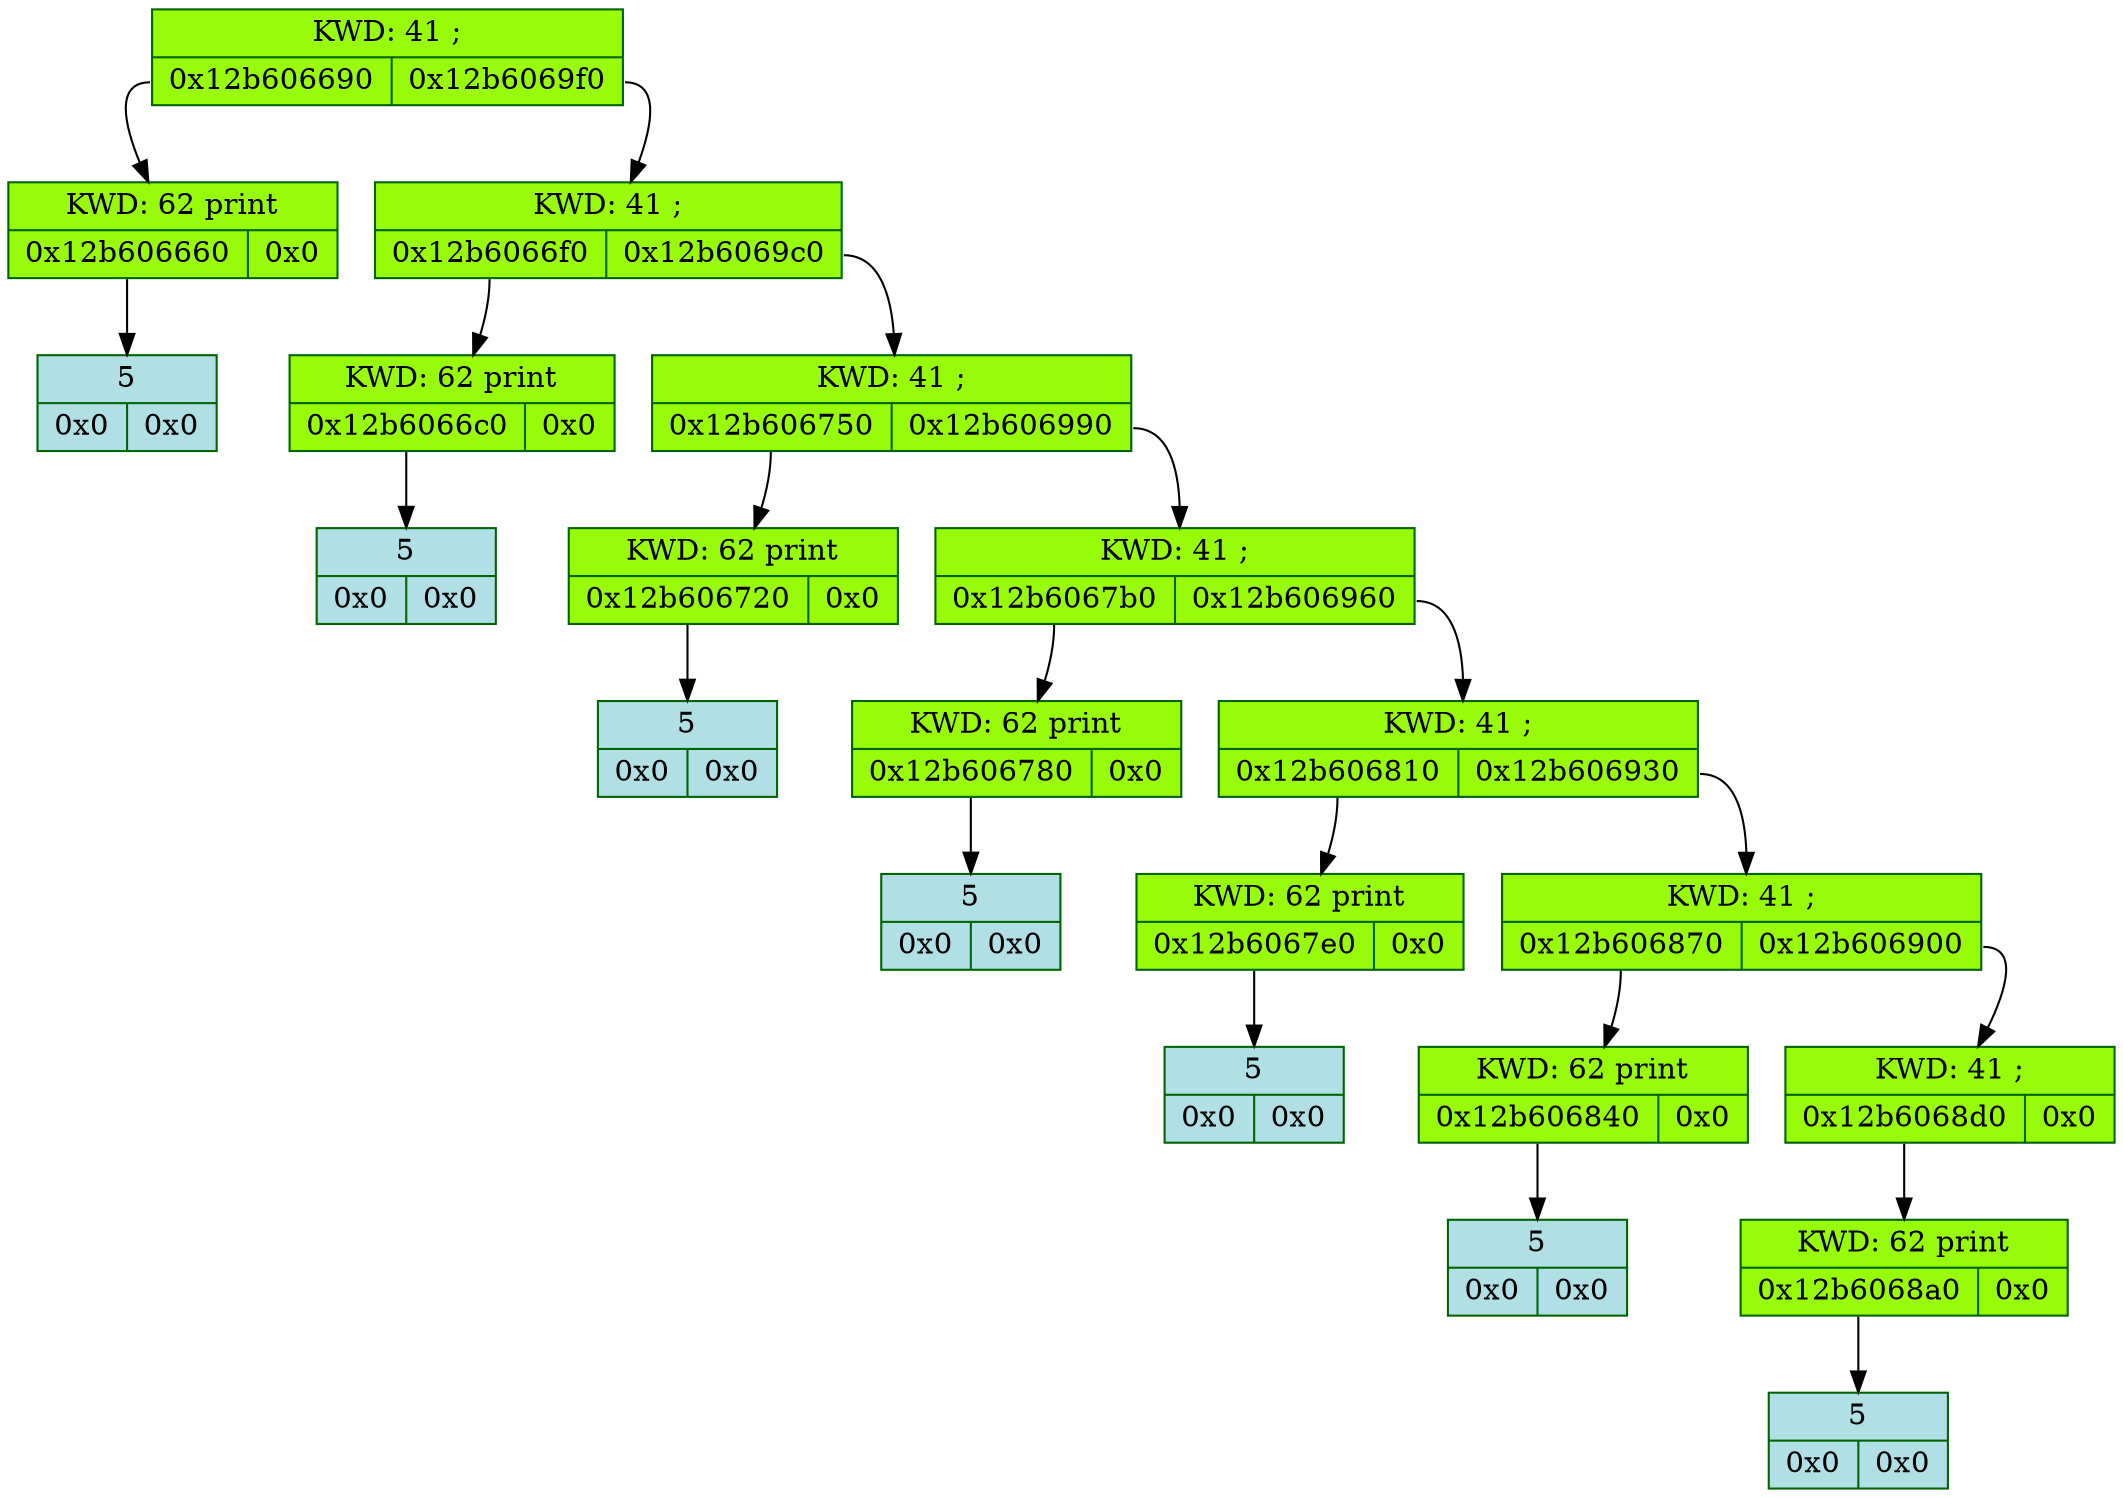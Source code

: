 digraph D{
	rankdir = TB

	node_5022706208 [color = "darkgreen", style = "filled", shape = "record", fillcolor = "#98FB9" label = "{KWD: 41 ;  | {<fl5022706208> 0x12b606690 | <fr5022706208> 0x12b6069f0}}"]
	node_5022706208: <fl5022706208> -> node_5022705296 [color = "black", arrowhead = "normal", label = ""]
	node_5022705296 [color = "darkgreen", style = "filled", shape = "record", fillcolor = "#98FB9" label = "{KWD: 62 print  | {<fl5022705296> 0x12b606660 | <fr5022705296> 0x0}}"]
	node_5022705296: <fl5022705296> -> node_5022705248 [color = "black", arrowhead = "normal", label = ""]
	node_5022705248 [color = "darkgreen", style = "filled", shape = "record", fillcolor = "#B0E0E6" label = "{5  | {<fl5022705248> 0x0 | <fr5022705248> 0x0}}"]
	node_5022706208: <fr5022706208> -> node_5022706160 [color = "black", arrowhead = "normal", label = ""]
	node_5022706160 [color = "darkgreen", style = "filled", shape = "record", fillcolor = "#98FB9" label = "{KWD: 41 ;  | {<fl5022706160> 0x12b6066f0 | <fr5022706160> 0x12b6069c0}}"]
	node_5022706160: <fl5022706160> -> node_5022705392 [color = "black", arrowhead = "normal", label = ""]
	node_5022705392 [color = "darkgreen", style = "filled", shape = "record", fillcolor = "#98FB9" label = "{KWD: 62 print  | {<fl5022705392> 0x12b6066c0 | <fr5022705392> 0x0}}"]
	node_5022705392: <fl5022705392> -> node_5022705344 [color = "black", arrowhead = "normal", label = ""]
	node_5022705344 [color = "darkgreen", style = "filled", shape = "record", fillcolor = "#B0E0E6" label = "{5  | {<fl5022705344> 0x0 | <fr5022705344> 0x0}}"]
	node_5022706160: <fr5022706160> -> node_5022706112 [color = "black", arrowhead = "normal", label = ""]
	node_5022706112 [color = "darkgreen", style = "filled", shape = "record", fillcolor = "#98FB9" label = "{KWD: 41 ;  | {<fl5022706112> 0x12b606750 | <fr5022706112> 0x12b606990}}"]
	node_5022706112: <fl5022706112> -> node_5022705488 [color = "black", arrowhead = "normal", label = ""]
	node_5022705488 [color = "darkgreen", style = "filled", shape = "record", fillcolor = "#98FB9" label = "{KWD: 62 print  | {<fl5022705488> 0x12b606720 | <fr5022705488> 0x0}}"]
	node_5022705488: <fl5022705488> -> node_5022705440 [color = "black", arrowhead = "normal", label = ""]
	node_5022705440 [color = "darkgreen", style = "filled", shape = "record", fillcolor = "#B0E0E6" label = "{5  | {<fl5022705440> 0x0 | <fr5022705440> 0x0}}"]
	node_5022706112: <fr5022706112> -> node_5022706064 [color = "black", arrowhead = "normal", label = ""]
	node_5022706064 [color = "darkgreen", style = "filled", shape = "record", fillcolor = "#98FB9" label = "{KWD: 41 ;  | {<fl5022706064> 0x12b6067b0 | <fr5022706064> 0x12b606960}}"]
	node_5022706064: <fl5022706064> -> node_5022705584 [color = "black", arrowhead = "normal", label = ""]
	node_5022705584 [color = "darkgreen", style = "filled", shape = "record", fillcolor = "#98FB9" label = "{KWD: 62 print  | {<fl5022705584> 0x12b606780 | <fr5022705584> 0x0}}"]
	node_5022705584: <fl5022705584> -> node_5022705536 [color = "black", arrowhead = "normal", label = ""]
	node_5022705536 [color = "darkgreen", style = "filled", shape = "record", fillcolor = "#B0E0E6" label = "{5  | {<fl5022705536> 0x0 | <fr5022705536> 0x0}}"]
	node_5022706064: <fr5022706064> -> node_5022706016 [color = "black", arrowhead = "normal", label = ""]
	node_5022706016 [color = "darkgreen", style = "filled", shape = "record", fillcolor = "#98FB9" label = "{KWD: 41 ;  | {<fl5022706016> 0x12b606810 | <fr5022706016> 0x12b606930}}"]
	node_5022706016: <fl5022706016> -> node_5022705680 [color = "black", arrowhead = "normal", label = ""]
	node_5022705680 [color = "darkgreen", style = "filled", shape = "record", fillcolor = "#98FB9" label = "{KWD: 62 print  | {<fl5022705680> 0x12b6067e0 | <fr5022705680> 0x0}}"]
	node_5022705680: <fl5022705680> -> node_5022705632 [color = "black", arrowhead = "normal", label = ""]
	node_5022705632 [color = "darkgreen", style = "filled", shape = "record", fillcolor = "#B0E0E6" label = "{5  | {<fl5022705632> 0x0 | <fr5022705632> 0x0}}"]
	node_5022706016: <fr5022706016> -> node_5022705968 [color = "black", arrowhead = "normal", label = ""]
	node_5022705968 [color = "darkgreen", style = "filled", shape = "record", fillcolor = "#98FB9" label = "{KWD: 41 ;  | {<fl5022705968> 0x12b606870 | <fr5022705968> 0x12b606900}}"]
	node_5022705968: <fl5022705968> -> node_5022705776 [color = "black", arrowhead = "normal", label = ""]
	node_5022705776 [color = "darkgreen", style = "filled", shape = "record", fillcolor = "#98FB9" label = "{KWD: 62 print  | {<fl5022705776> 0x12b606840 | <fr5022705776> 0x0}}"]
	node_5022705776: <fl5022705776> -> node_5022705728 [color = "black", arrowhead = "normal", label = ""]
	node_5022705728 [color = "darkgreen", style = "filled", shape = "record", fillcolor = "#B0E0E6" label = "{5  | {<fl5022705728> 0x0 | <fr5022705728> 0x0}}"]
	node_5022705968: <fr5022705968> -> node_5022705920 [color = "black", arrowhead = "normal", label = ""]
	node_5022705920 [color = "darkgreen", style = "filled", shape = "record", fillcolor = "#98FB9" label = "{KWD: 41 ;  | {<fl5022705920> 0x12b6068d0 | <fr5022705920> 0x0}}"]
	node_5022705920: <fl5022705920> -> node_5022705872 [color = "black", arrowhead = "normal", label = ""]
	node_5022705872 [color = "darkgreen", style = "filled", shape = "record", fillcolor = "#98FB9" label = "{KWD: 62 print  | {<fl5022705872> 0x12b6068a0 | <fr5022705872> 0x0}}"]
	node_5022705872: <fl5022705872> -> node_5022705824 [color = "black", arrowhead = "normal", label = ""]
	node_5022705824 [color = "darkgreen", style = "filled", shape = "record", fillcolor = "#B0E0E6" label = "{5  | {<fl5022705824> 0x0 | <fr5022705824> 0x0}}"]
}